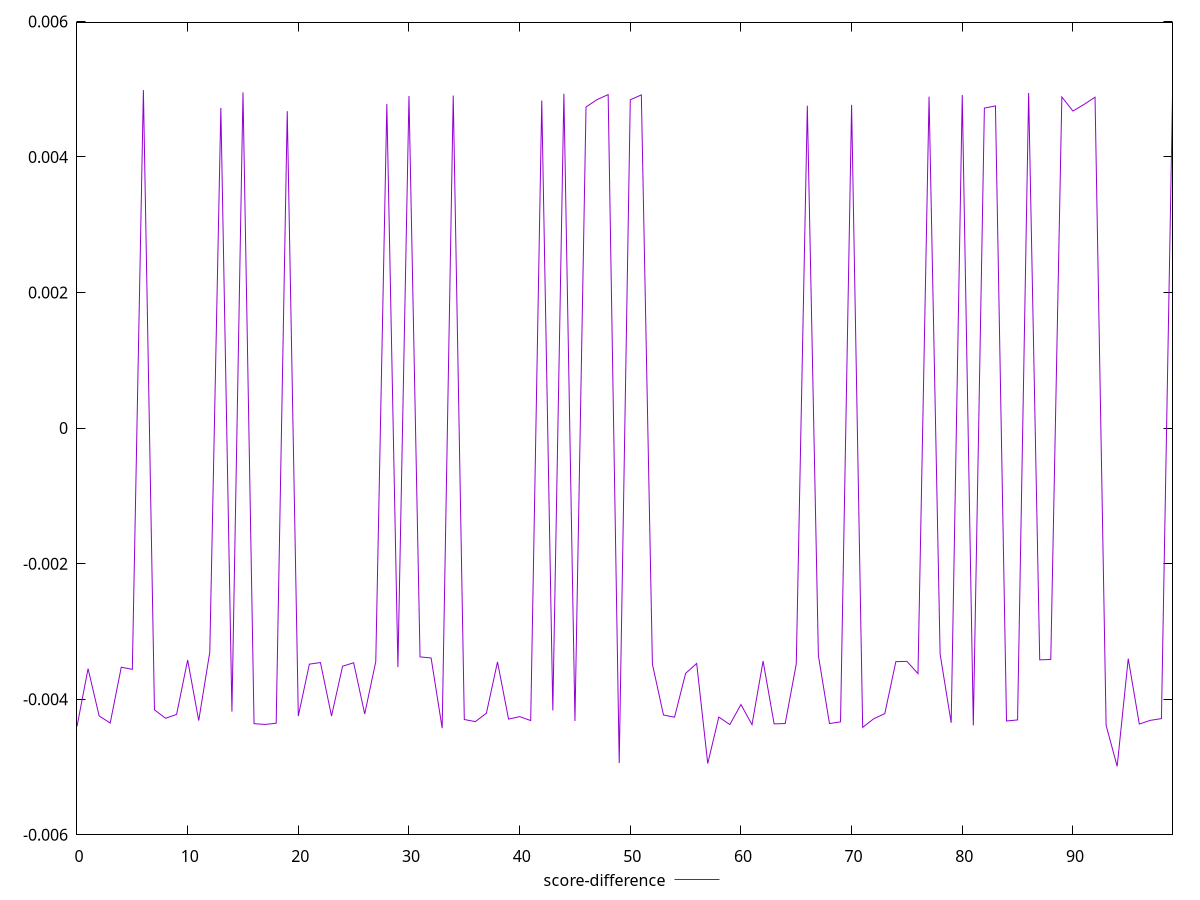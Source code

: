 reset

$scoreDifference <<EOF
0 -0.004401624888119746
1 -0.0035484145047521374
2 -0.004246111374339787
3 -0.004351746788102748
4 -0.003528001173085391
5 -0.003559227579473032
6 0.004987066317484561
7 -0.004155750327857097
8 -0.004281088570975098
9 -0.004224360431547789
10 -0.0034213555008936834
11 -0.0043152202635287715
12 -0.003304807880927749
13 0.004723981297274509
14 -0.0041822582685696694
15 0.004953091953324034
16 -0.004360561939879168
17 -0.004371670122224178
18 -0.004354151900233092
19 0.004676205384640624
20 -0.004248613167251178
21 -0.0034822552933111515
22 -0.0034587589990903254
23 -0.004247690704126847
24 -0.0035134808239893987
25 -0.0034618639306841035
26 -0.004216927163190784
27 -0.0034444240392666556
28 0.004780383240291602
29 -0.0035263236350073866
30 0.004900712522851885
31 -0.0033753508479443892
32 -0.003391228509462616
33 -0.004426497381385739
34 0.004906347651153813
35 -0.0042992863845284866
36 -0.0043300872998110005
37 -0.004205143617748772
38 -0.0034491891704150988
39 -0.0042934897091455124
40 -0.004256323723444708
41 -0.0043146118362371675
42 0.004832349348822356
43 -0.004166141660064524
44 0.004932775915898174
45 -0.004320565539592156
46 0.004737610320056523
47 0.004846683782872934
48 0.004920671542872106
49 -0.004941624202244763
50 0.004843715827052213
51 0.004915942549757284
52 -0.0034820653973481417
53 -0.004232705778259968
54 -0.004265015157563232
55 -0.003618511419799972
56 -0.003471395269939956
57 -0.004948345564433252
58 -0.004262995426898295
59 -0.004373496103098626
60 -0.004078247808928523
61 -0.004375402669328352
62 -0.0034366974241078017
63 -0.004363940322349222
64 -0.004358560374403584
65 -0.0034807152780443416
66 0.004756267840675604
67 -0.003357752704613035
68 -0.004358824558287353
69 -0.004333605354658552
70 0.004769109203881721
71 -0.004415606788314605
72 -0.004287778583790933
73 -0.004212175165220941
74 -0.0034452649747081596
75 -0.003441503086813411
76 -0.0036222613196257945
77 0.004890908437839164
78 -0.0033340200434167164
79 -0.0043474490146611176
80 0.004913341437036794
81 -0.00438736342382918
82 0.004720938770869914
83 0.004753573946398786
84 -0.004321230921788885
85 -0.004305300310153257
86 0.004944941253850792
87 -0.0034191305012997806
88 -0.003413043200943997
89 0.004885665984209957
90 0.004677669026220837
91 0.004775339897961677
92 0.004881842857806278
93 -0.004385073325852482
94 -0.004990240803122168
95 -0.0034015216969570748
96 -0.004366064764040065
97 -0.004311631751628584
98 -0.004285813835068772
99 0.004904618769541718
EOF

set key outside below
set xrange [0:99]
set yrange [-0.005990240803122168:0.005987066317484561]
set trange [-0.005990240803122168:0.005987066317484561]
set terminal svg size 640, 500 enhanced background rgb 'white'
set output "reprap/largest-contentful-paint/samples/pages+cached+noexternal+nosvg/score-difference/values.svg"

plot $scoreDifference title "score-difference" with line

reset
